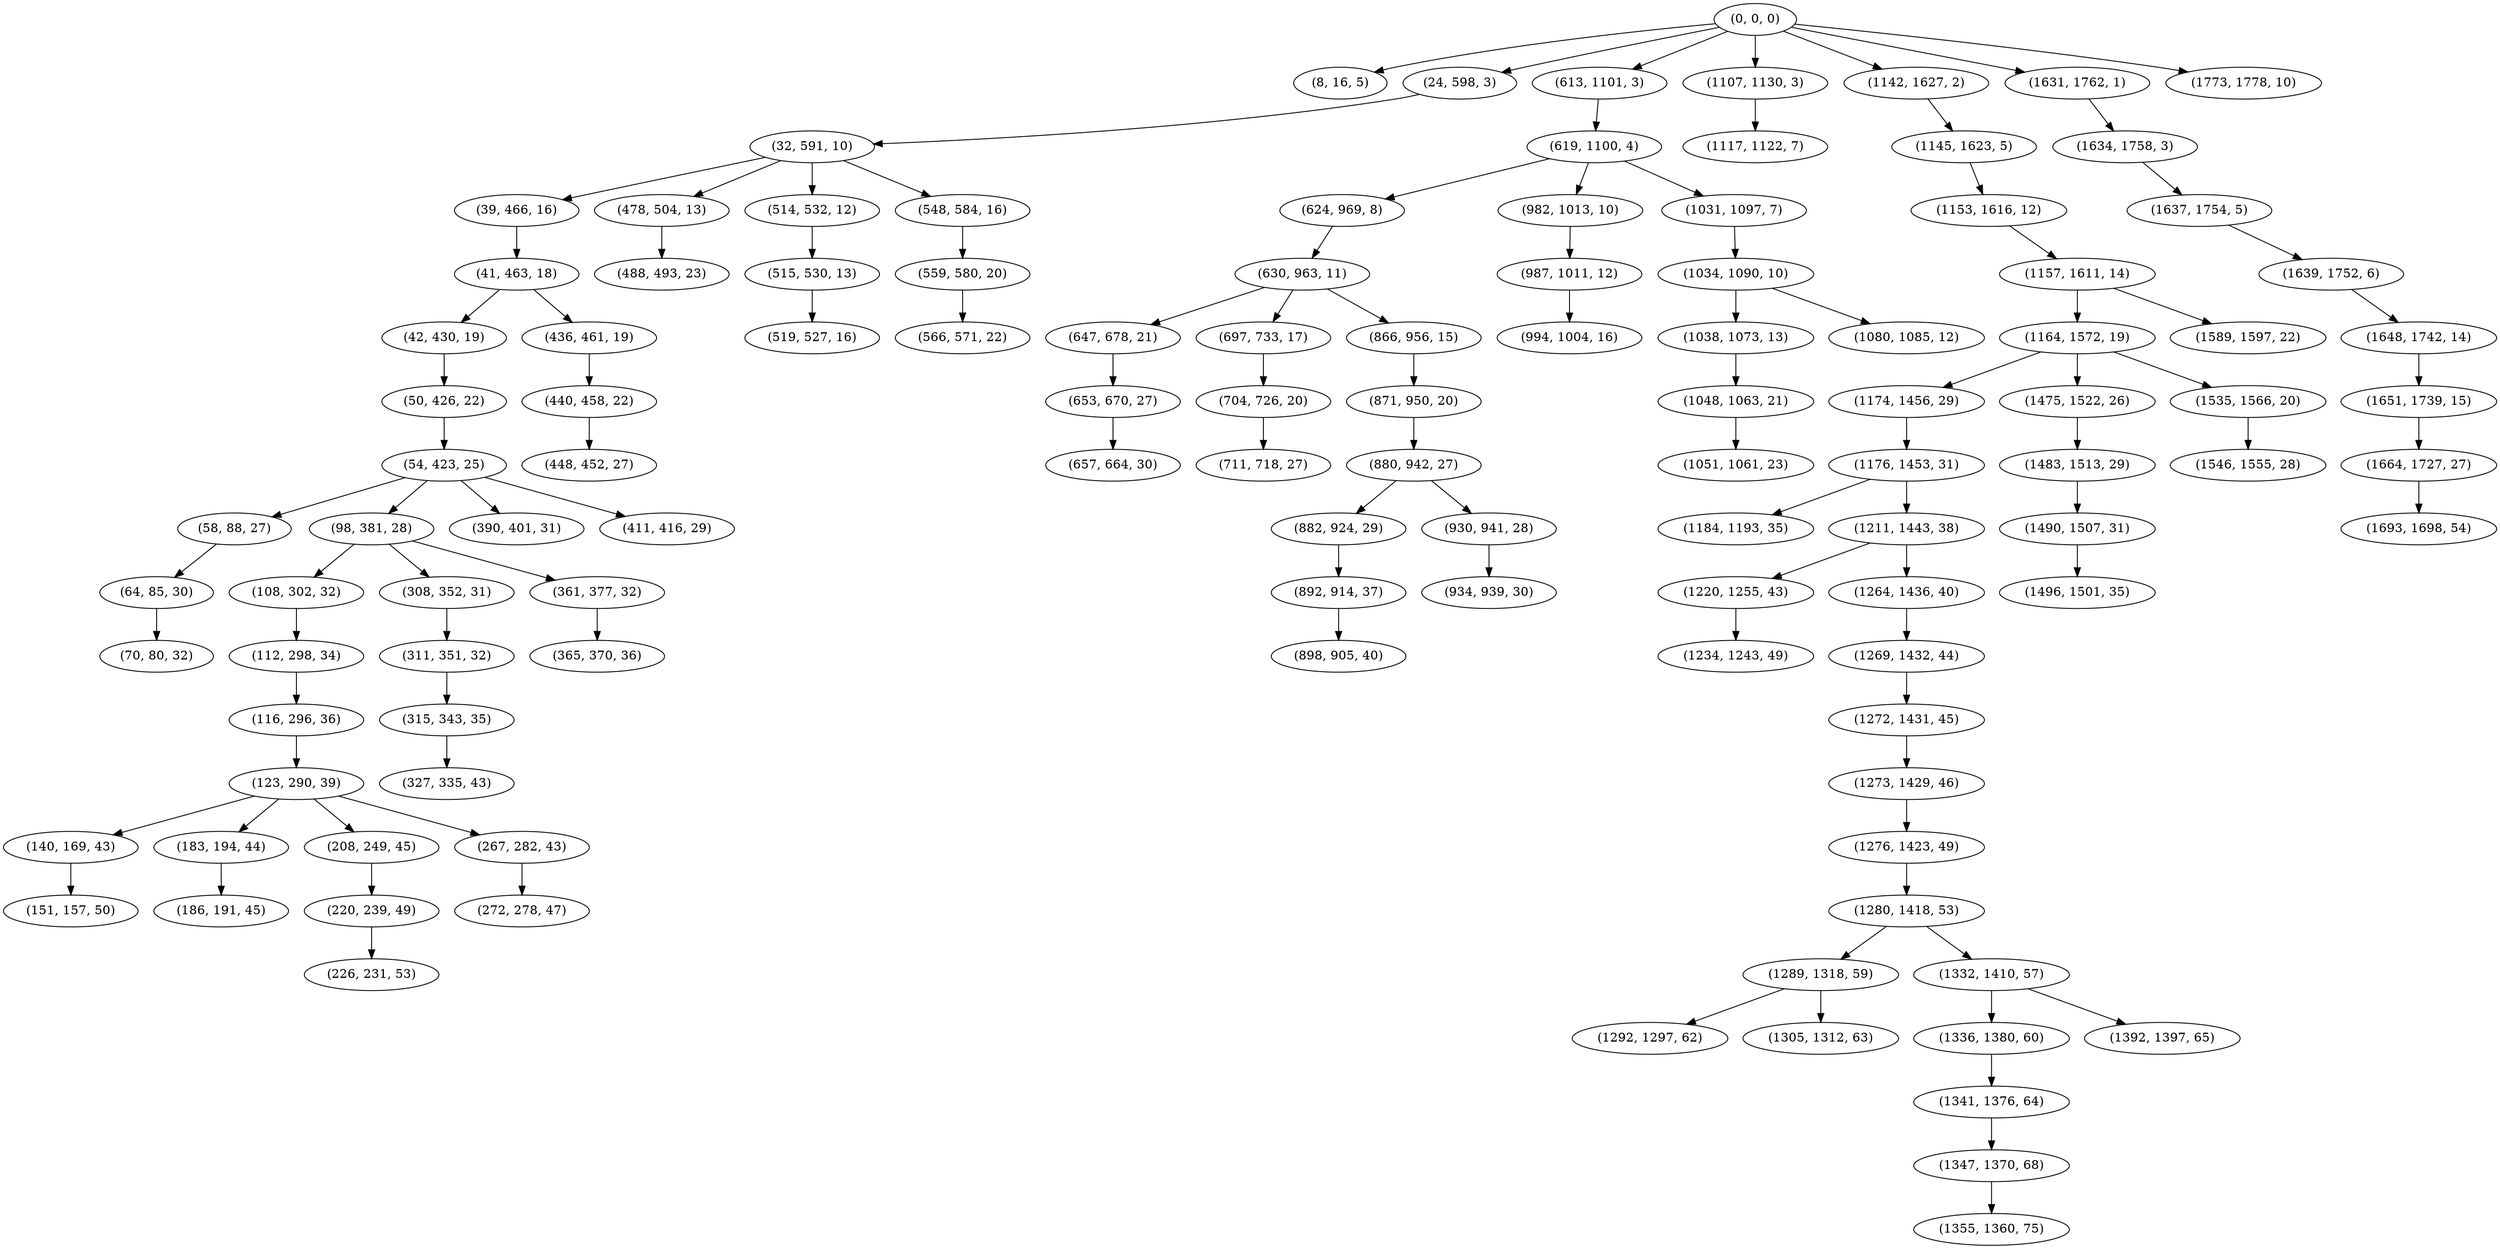 digraph tree {
    "(0, 0, 0)";
    "(8, 16, 5)";
    "(24, 598, 3)";
    "(32, 591, 10)";
    "(39, 466, 16)";
    "(41, 463, 18)";
    "(42, 430, 19)";
    "(50, 426, 22)";
    "(54, 423, 25)";
    "(58, 88, 27)";
    "(64, 85, 30)";
    "(70, 80, 32)";
    "(98, 381, 28)";
    "(108, 302, 32)";
    "(112, 298, 34)";
    "(116, 296, 36)";
    "(123, 290, 39)";
    "(140, 169, 43)";
    "(151, 157, 50)";
    "(183, 194, 44)";
    "(186, 191, 45)";
    "(208, 249, 45)";
    "(220, 239, 49)";
    "(226, 231, 53)";
    "(267, 282, 43)";
    "(272, 278, 47)";
    "(308, 352, 31)";
    "(311, 351, 32)";
    "(315, 343, 35)";
    "(327, 335, 43)";
    "(361, 377, 32)";
    "(365, 370, 36)";
    "(390, 401, 31)";
    "(411, 416, 29)";
    "(436, 461, 19)";
    "(440, 458, 22)";
    "(448, 452, 27)";
    "(478, 504, 13)";
    "(488, 493, 23)";
    "(514, 532, 12)";
    "(515, 530, 13)";
    "(519, 527, 16)";
    "(548, 584, 16)";
    "(559, 580, 20)";
    "(566, 571, 22)";
    "(613, 1101, 3)";
    "(619, 1100, 4)";
    "(624, 969, 8)";
    "(630, 963, 11)";
    "(647, 678, 21)";
    "(653, 670, 27)";
    "(657, 664, 30)";
    "(697, 733, 17)";
    "(704, 726, 20)";
    "(711, 718, 27)";
    "(866, 956, 15)";
    "(871, 950, 20)";
    "(880, 942, 27)";
    "(882, 924, 29)";
    "(892, 914, 37)";
    "(898, 905, 40)";
    "(930, 941, 28)";
    "(934, 939, 30)";
    "(982, 1013, 10)";
    "(987, 1011, 12)";
    "(994, 1004, 16)";
    "(1031, 1097, 7)";
    "(1034, 1090, 10)";
    "(1038, 1073, 13)";
    "(1048, 1063, 21)";
    "(1051, 1061, 23)";
    "(1080, 1085, 12)";
    "(1107, 1130, 3)";
    "(1117, 1122, 7)";
    "(1142, 1627, 2)";
    "(1145, 1623, 5)";
    "(1153, 1616, 12)";
    "(1157, 1611, 14)";
    "(1164, 1572, 19)";
    "(1174, 1456, 29)";
    "(1176, 1453, 31)";
    "(1184, 1193, 35)";
    "(1211, 1443, 38)";
    "(1220, 1255, 43)";
    "(1234, 1243, 49)";
    "(1264, 1436, 40)";
    "(1269, 1432, 44)";
    "(1272, 1431, 45)";
    "(1273, 1429, 46)";
    "(1276, 1423, 49)";
    "(1280, 1418, 53)";
    "(1289, 1318, 59)";
    "(1292, 1297, 62)";
    "(1305, 1312, 63)";
    "(1332, 1410, 57)";
    "(1336, 1380, 60)";
    "(1341, 1376, 64)";
    "(1347, 1370, 68)";
    "(1355, 1360, 75)";
    "(1392, 1397, 65)";
    "(1475, 1522, 26)";
    "(1483, 1513, 29)";
    "(1490, 1507, 31)";
    "(1496, 1501, 35)";
    "(1535, 1566, 20)";
    "(1546, 1555, 28)";
    "(1589, 1597, 22)";
    "(1631, 1762, 1)";
    "(1634, 1758, 3)";
    "(1637, 1754, 5)";
    "(1639, 1752, 6)";
    "(1648, 1742, 14)";
    "(1651, 1739, 15)";
    "(1664, 1727, 27)";
    "(1693, 1698, 54)";
    "(1773, 1778, 10)";
    "(0, 0, 0)" -> "(8, 16, 5)";
    "(0, 0, 0)" -> "(24, 598, 3)";
    "(0, 0, 0)" -> "(613, 1101, 3)";
    "(0, 0, 0)" -> "(1107, 1130, 3)";
    "(0, 0, 0)" -> "(1142, 1627, 2)";
    "(0, 0, 0)" -> "(1631, 1762, 1)";
    "(0, 0, 0)" -> "(1773, 1778, 10)";
    "(24, 598, 3)" -> "(32, 591, 10)";
    "(32, 591, 10)" -> "(39, 466, 16)";
    "(32, 591, 10)" -> "(478, 504, 13)";
    "(32, 591, 10)" -> "(514, 532, 12)";
    "(32, 591, 10)" -> "(548, 584, 16)";
    "(39, 466, 16)" -> "(41, 463, 18)";
    "(41, 463, 18)" -> "(42, 430, 19)";
    "(41, 463, 18)" -> "(436, 461, 19)";
    "(42, 430, 19)" -> "(50, 426, 22)";
    "(50, 426, 22)" -> "(54, 423, 25)";
    "(54, 423, 25)" -> "(58, 88, 27)";
    "(54, 423, 25)" -> "(98, 381, 28)";
    "(54, 423, 25)" -> "(390, 401, 31)";
    "(54, 423, 25)" -> "(411, 416, 29)";
    "(58, 88, 27)" -> "(64, 85, 30)";
    "(64, 85, 30)" -> "(70, 80, 32)";
    "(98, 381, 28)" -> "(108, 302, 32)";
    "(98, 381, 28)" -> "(308, 352, 31)";
    "(98, 381, 28)" -> "(361, 377, 32)";
    "(108, 302, 32)" -> "(112, 298, 34)";
    "(112, 298, 34)" -> "(116, 296, 36)";
    "(116, 296, 36)" -> "(123, 290, 39)";
    "(123, 290, 39)" -> "(140, 169, 43)";
    "(123, 290, 39)" -> "(183, 194, 44)";
    "(123, 290, 39)" -> "(208, 249, 45)";
    "(123, 290, 39)" -> "(267, 282, 43)";
    "(140, 169, 43)" -> "(151, 157, 50)";
    "(183, 194, 44)" -> "(186, 191, 45)";
    "(208, 249, 45)" -> "(220, 239, 49)";
    "(220, 239, 49)" -> "(226, 231, 53)";
    "(267, 282, 43)" -> "(272, 278, 47)";
    "(308, 352, 31)" -> "(311, 351, 32)";
    "(311, 351, 32)" -> "(315, 343, 35)";
    "(315, 343, 35)" -> "(327, 335, 43)";
    "(361, 377, 32)" -> "(365, 370, 36)";
    "(436, 461, 19)" -> "(440, 458, 22)";
    "(440, 458, 22)" -> "(448, 452, 27)";
    "(478, 504, 13)" -> "(488, 493, 23)";
    "(514, 532, 12)" -> "(515, 530, 13)";
    "(515, 530, 13)" -> "(519, 527, 16)";
    "(548, 584, 16)" -> "(559, 580, 20)";
    "(559, 580, 20)" -> "(566, 571, 22)";
    "(613, 1101, 3)" -> "(619, 1100, 4)";
    "(619, 1100, 4)" -> "(624, 969, 8)";
    "(619, 1100, 4)" -> "(982, 1013, 10)";
    "(619, 1100, 4)" -> "(1031, 1097, 7)";
    "(624, 969, 8)" -> "(630, 963, 11)";
    "(630, 963, 11)" -> "(647, 678, 21)";
    "(630, 963, 11)" -> "(697, 733, 17)";
    "(630, 963, 11)" -> "(866, 956, 15)";
    "(647, 678, 21)" -> "(653, 670, 27)";
    "(653, 670, 27)" -> "(657, 664, 30)";
    "(697, 733, 17)" -> "(704, 726, 20)";
    "(704, 726, 20)" -> "(711, 718, 27)";
    "(866, 956, 15)" -> "(871, 950, 20)";
    "(871, 950, 20)" -> "(880, 942, 27)";
    "(880, 942, 27)" -> "(882, 924, 29)";
    "(880, 942, 27)" -> "(930, 941, 28)";
    "(882, 924, 29)" -> "(892, 914, 37)";
    "(892, 914, 37)" -> "(898, 905, 40)";
    "(930, 941, 28)" -> "(934, 939, 30)";
    "(982, 1013, 10)" -> "(987, 1011, 12)";
    "(987, 1011, 12)" -> "(994, 1004, 16)";
    "(1031, 1097, 7)" -> "(1034, 1090, 10)";
    "(1034, 1090, 10)" -> "(1038, 1073, 13)";
    "(1034, 1090, 10)" -> "(1080, 1085, 12)";
    "(1038, 1073, 13)" -> "(1048, 1063, 21)";
    "(1048, 1063, 21)" -> "(1051, 1061, 23)";
    "(1107, 1130, 3)" -> "(1117, 1122, 7)";
    "(1142, 1627, 2)" -> "(1145, 1623, 5)";
    "(1145, 1623, 5)" -> "(1153, 1616, 12)";
    "(1153, 1616, 12)" -> "(1157, 1611, 14)";
    "(1157, 1611, 14)" -> "(1164, 1572, 19)";
    "(1157, 1611, 14)" -> "(1589, 1597, 22)";
    "(1164, 1572, 19)" -> "(1174, 1456, 29)";
    "(1164, 1572, 19)" -> "(1475, 1522, 26)";
    "(1164, 1572, 19)" -> "(1535, 1566, 20)";
    "(1174, 1456, 29)" -> "(1176, 1453, 31)";
    "(1176, 1453, 31)" -> "(1184, 1193, 35)";
    "(1176, 1453, 31)" -> "(1211, 1443, 38)";
    "(1211, 1443, 38)" -> "(1220, 1255, 43)";
    "(1211, 1443, 38)" -> "(1264, 1436, 40)";
    "(1220, 1255, 43)" -> "(1234, 1243, 49)";
    "(1264, 1436, 40)" -> "(1269, 1432, 44)";
    "(1269, 1432, 44)" -> "(1272, 1431, 45)";
    "(1272, 1431, 45)" -> "(1273, 1429, 46)";
    "(1273, 1429, 46)" -> "(1276, 1423, 49)";
    "(1276, 1423, 49)" -> "(1280, 1418, 53)";
    "(1280, 1418, 53)" -> "(1289, 1318, 59)";
    "(1280, 1418, 53)" -> "(1332, 1410, 57)";
    "(1289, 1318, 59)" -> "(1292, 1297, 62)";
    "(1289, 1318, 59)" -> "(1305, 1312, 63)";
    "(1332, 1410, 57)" -> "(1336, 1380, 60)";
    "(1332, 1410, 57)" -> "(1392, 1397, 65)";
    "(1336, 1380, 60)" -> "(1341, 1376, 64)";
    "(1341, 1376, 64)" -> "(1347, 1370, 68)";
    "(1347, 1370, 68)" -> "(1355, 1360, 75)";
    "(1475, 1522, 26)" -> "(1483, 1513, 29)";
    "(1483, 1513, 29)" -> "(1490, 1507, 31)";
    "(1490, 1507, 31)" -> "(1496, 1501, 35)";
    "(1535, 1566, 20)" -> "(1546, 1555, 28)";
    "(1631, 1762, 1)" -> "(1634, 1758, 3)";
    "(1634, 1758, 3)" -> "(1637, 1754, 5)";
    "(1637, 1754, 5)" -> "(1639, 1752, 6)";
    "(1639, 1752, 6)" -> "(1648, 1742, 14)";
    "(1648, 1742, 14)" -> "(1651, 1739, 15)";
    "(1651, 1739, 15)" -> "(1664, 1727, 27)";
    "(1664, 1727, 27)" -> "(1693, 1698, 54)";
}
